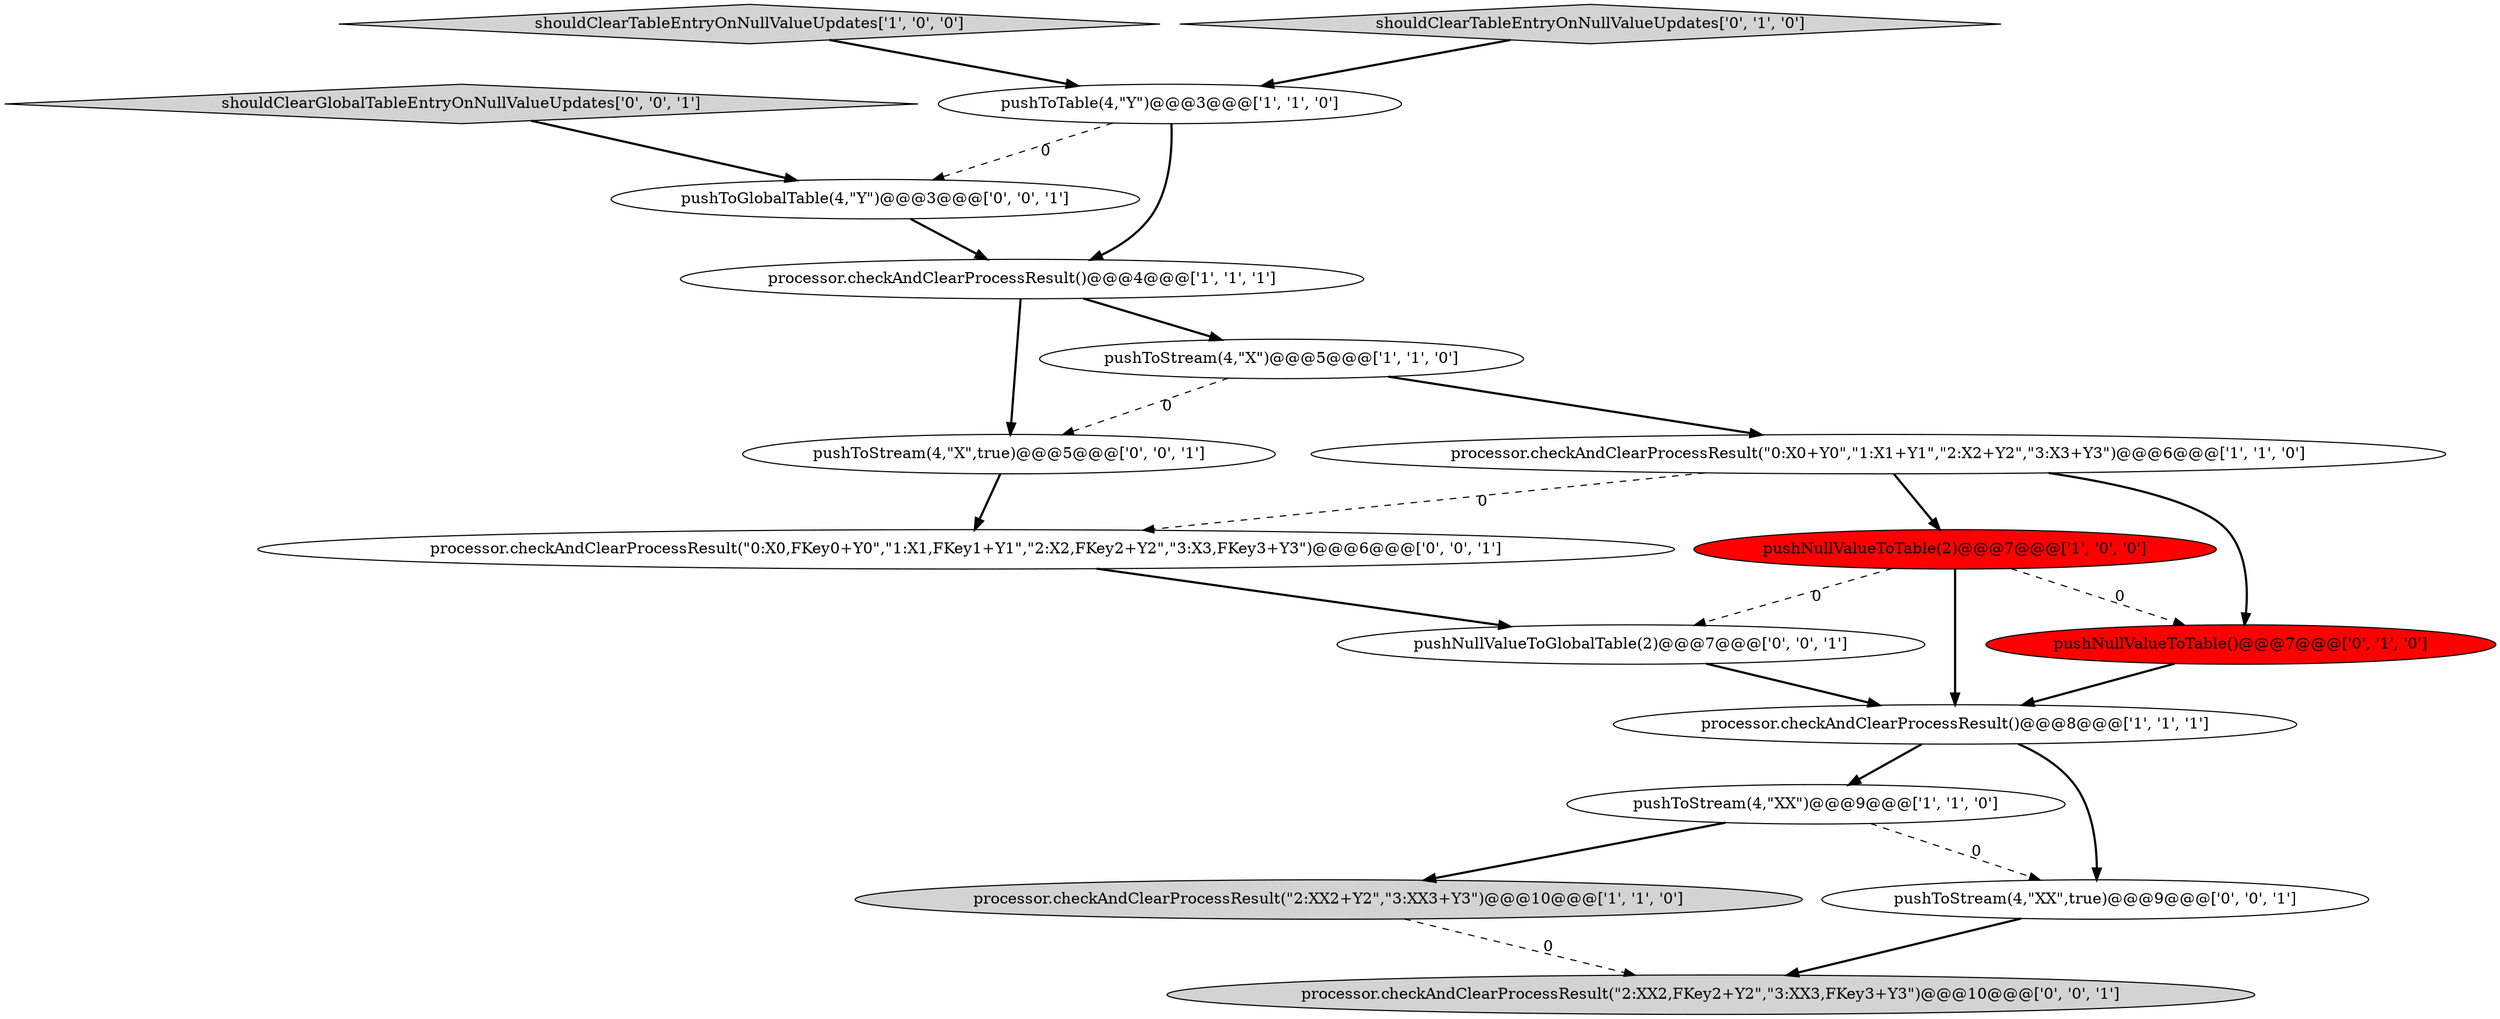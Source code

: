 digraph {
15 [style = filled, label = "shouldClearGlobalTableEntryOnNullValueUpdates['0', '0', '1']", fillcolor = lightgray, shape = diamond image = "AAA0AAABBB3BBB"];
1 [style = filled, label = "shouldClearTableEntryOnNullValueUpdates['1', '0', '0']", fillcolor = lightgray, shape = diamond image = "AAA0AAABBB1BBB"];
14 [style = filled, label = "pushToStream(4,\"X\",true)@@@5@@@['0', '0', '1']", fillcolor = white, shape = ellipse image = "AAA0AAABBB3BBB"];
0 [style = filled, label = "pushNullValueToTable(2)@@@7@@@['1', '0', '0']", fillcolor = red, shape = ellipse image = "AAA1AAABBB1BBB"];
2 [style = filled, label = "processor.checkAndClearProcessResult()@@@8@@@['1', '1', '1']", fillcolor = white, shape = ellipse image = "AAA0AAABBB1BBB"];
10 [style = filled, label = "pushNullValueToTable()@@@7@@@['0', '1', '0']", fillcolor = red, shape = ellipse image = "AAA1AAABBB2BBB"];
5 [style = filled, label = "processor.checkAndClearProcessResult(\"0:X0+Y0\",\"1:X1+Y1\",\"2:X2+Y2\",\"3:X3+Y3\")@@@6@@@['1', '1', '0']", fillcolor = white, shape = ellipse image = "AAA0AAABBB1BBB"];
16 [style = filled, label = "processor.checkAndClearProcessResult(\"2:XX2,FKey2+Y2\",\"3:XX3,FKey3+Y3\")@@@10@@@['0', '0', '1']", fillcolor = lightgray, shape = ellipse image = "AAA0AAABBB3BBB"];
6 [style = filled, label = "pushToStream(4,\"XX\")@@@9@@@['1', '1', '0']", fillcolor = white, shape = ellipse image = "AAA0AAABBB1BBB"];
17 [style = filled, label = "pushNullValueToGlobalTable(2)@@@7@@@['0', '0', '1']", fillcolor = white, shape = ellipse image = "AAA0AAABBB3BBB"];
7 [style = filled, label = "processor.checkAndClearProcessResult()@@@4@@@['1', '1', '1']", fillcolor = white, shape = ellipse image = "AAA0AAABBB1BBB"];
12 [style = filled, label = "pushToGlobalTable(4,\"Y\")@@@3@@@['0', '0', '1']", fillcolor = white, shape = ellipse image = "AAA0AAABBB3BBB"];
9 [style = filled, label = "shouldClearTableEntryOnNullValueUpdates['0', '1', '0']", fillcolor = lightgray, shape = diamond image = "AAA0AAABBB2BBB"];
13 [style = filled, label = "processor.checkAndClearProcessResult(\"0:X0,FKey0+Y0\",\"1:X1,FKey1+Y1\",\"2:X2,FKey2+Y2\",\"3:X3,FKey3+Y3\")@@@6@@@['0', '0', '1']", fillcolor = white, shape = ellipse image = "AAA0AAABBB3BBB"];
3 [style = filled, label = "pushToStream(4,\"X\")@@@5@@@['1', '1', '0']", fillcolor = white, shape = ellipse image = "AAA0AAABBB1BBB"];
8 [style = filled, label = "processor.checkAndClearProcessResult(\"2:XX2+Y2\",\"3:XX3+Y3\")@@@10@@@['1', '1', '0']", fillcolor = lightgray, shape = ellipse image = "AAA0AAABBB1BBB"];
11 [style = filled, label = "pushToStream(4,\"XX\",true)@@@9@@@['0', '0', '1']", fillcolor = white, shape = ellipse image = "AAA0AAABBB3BBB"];
4 [style = filled, label = "pushToTable(4,\"Y\")@@@3@@@['1', '1', '0']", fillcolor = white, shape = ellipse image = "AAA0AAABBB1BBB"];
5->13 [style = dashed, label="0"];
11->16 [style = bold, label=""];
5->10 [style = bold, label=""];
1->4 [style = bold, label=""];
8->16 [style = dashed, label="0"];
2->6 [style = bold, label=""];
9->4 [style = bold, label=""];
0->2 [style = bold, label=""];
6->11 [style = dashed, label="0"];
0->17 [style = dashed, label="0"];
12->7 [style = bold, label=""];
7->3 [style = bold, label=""];
0->10 [style = dashed, label="0"];
4->7 [style = bold, label=""];
4->12 [style = dashed, label="0"];
7->14 [style = bold, label=""];
13->17 [style = bold, label=""];
3->5 [style = bold, label=""];
17->2 [style = bold, label=""];
5->0 [style = bold, label=""];
6->8 [style = bold, label=""];
10->2 [style = bold, label=""];
15->12 [style = bold, label=""];
14->13 [style = bold, label=""];
3->14 [style = dashed, label="0"];
2->11 [style = bold, label=""];
}
